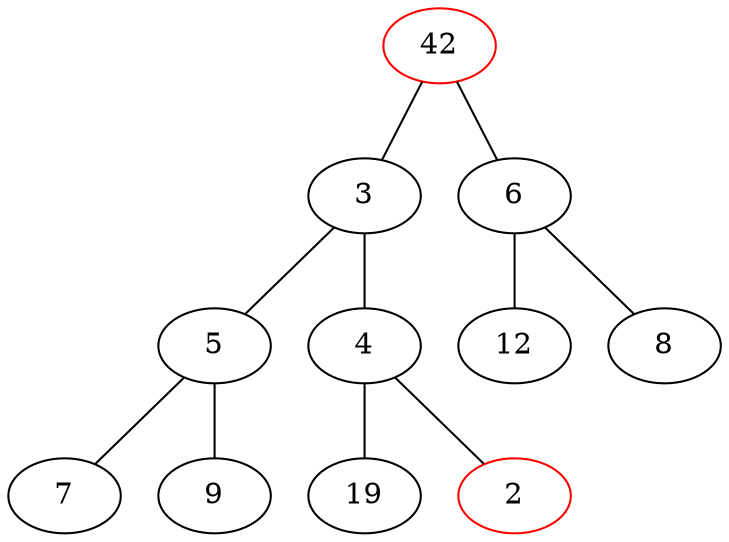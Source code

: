 strict graph G {
	ordering=out
	"42" [color=red];
	"2" [color=red];
	42 -- 3;
	42 -- 6;
	3 -- 5;
	3 -- 4;
	6 -- 12;
	6 -- 8;
	5 -- 7;
	5 -- 9;
	4 -- 19 [odering="out"];
	4 -- 2 [ordering="out"];
}
